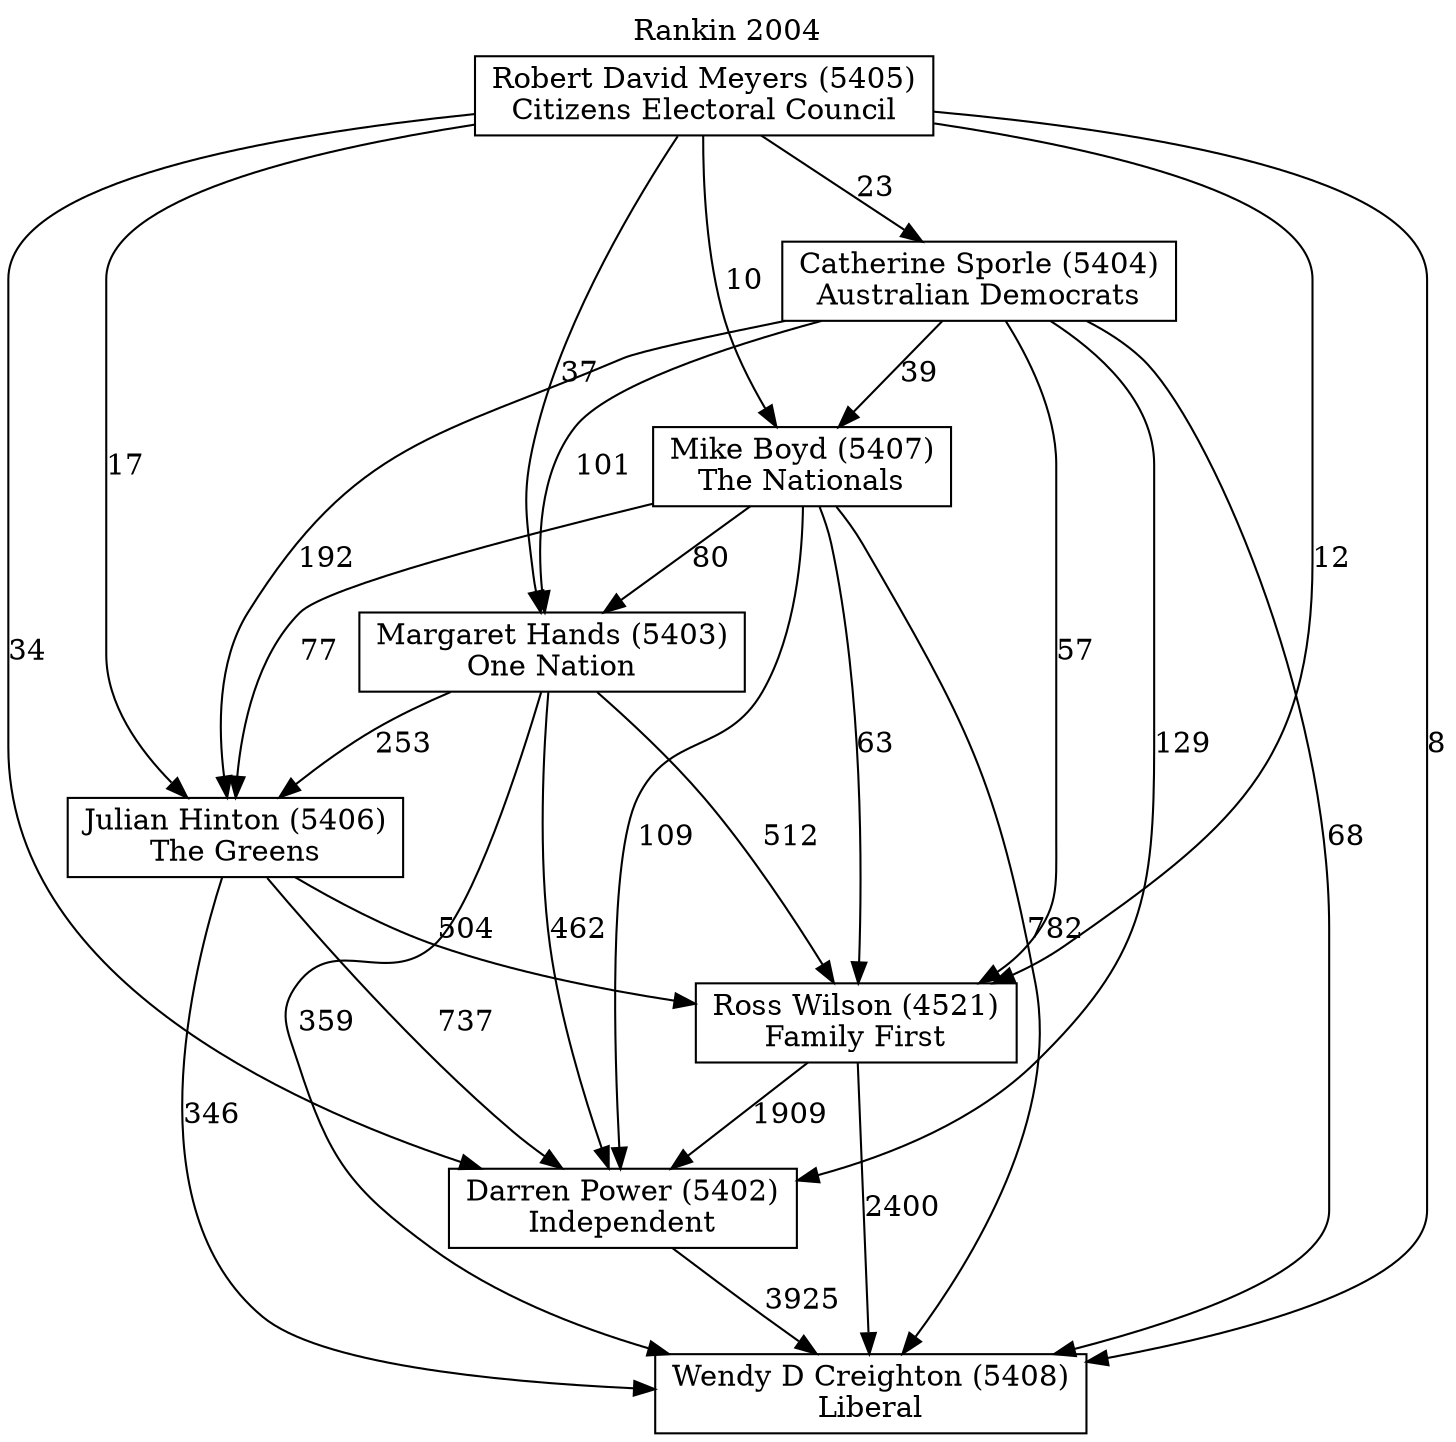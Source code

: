 // House preference flow
digraph "Wendy D Creighton (5408)_Rankin_2004" {
	graph [label="Rankin 2004" labelloc=t mclimit=10]
	node [shape=box]
	"Wendy D Creighton (5408)" [label="Wendy D Creighton (5408)
Liberal"]
	"Darren Power (5402)" [label="Darren Power (5402)
Independent"]
	"Ross Wilson (4521)" [label="Ross Wilson (4521)
Family First"]
	"Julian Hinton (5406)" [label="Julian Hinton (5406)
The Greens"]
	"Margaret Hands (5403)" [label="Margaret Hands (5403)
One Nation"]
	"Mike Boyd (5407)" [label="Mike Boyd (5407)
The Nationals"]
	"Catherine Sporle (5404)" [label="Catherine Sporle (5404)
Australian Democrats"]
	"Robert David Meyers (5405)" [label="Robert David Meyers (5405)
Citizens Electoral Council"]
	"Darren Power (5402)" -> "Wendy D Creighton (5408)" [label=3925]
	"Ross Wilson (4521)" -> "Darren Power (5402)" [label=1909]
	"Julian Hinton (5406)" -> "Ross Wilson (4521)" [label=504]
	"Margaret Hands (5403)" -> "Julian Hinton (5406)" [label=253]
	"Mike Boyd (5407)" -> "Margaret Hands (5403)" [label=80]
	"Catherine Sporle (5404)" -> "Mike Boyd (5407)" [label=39]
	"Robert David Meyers (5405)" -> "Catherine Sporle (5404)" [label=23]
	"Ross Wilson (4521)" -> "Wendy D Creighton (5408)" [label=2400]
	"Julian Hinton (5406)" -> "Wendy D Creighton (5408)" [label=346]
	"Margaret Hands (5403)" -> "Wendy D Creighton (5408)" [label=359]
	"Mike Boyd (5407)" -> "Wendy D Creighton (5408)" [label=782]
	"Catherine Sporle (5404)" -> "Wendy D Creighton (5408)" [label=68]
	"Robert David Meyers (5405)" -> "Wendy D Creighton (5408)" [label=8]
	"Robert David Meyers (5405)" -> "Mike Boyd (5407)" [label=10]
	"Catherine Sporle (5404)" -> "Margaret Hands (5403)" [label=101]
	"Robert David Meyers (5405)" -> "Margaret Hands (5403)" [label=37]
	"Mike Boyd (5407)" -> "Julian Hinton (5406)" [label=77]
	"Catherine Sporle (5404)" -> "Julian Hinton (5406)" [label=192]
	"Robert David Meyers (5405)" -> "Julian Hinton (5406)" [label=17]
	"Margaret Hands (5403)" -> "Ross Wilson (4521)" [label=512]
	"Mike Boyd (5407)" -> "Ross Wilson (4521)" [label=63]
	"Catherine Sporle (5404)" -> "Ross Wilson (4521)" [label=57]
	"Robert David Meyers (5405)" -> "Ross Wilson (4521)" [label=12]
	"Julian Hinton (5406)" -> "Darren Power (5402)" [label=737]
	"Margaret Hands (5403)" -> "Darren Power (5402)" [label=462]
	"Mike Boyd (5407)" -> "Darren Power (5402)" [label=109]
	"Catherine Sporle (5404)" -> "Darren Power (5402)" [label=129]
	"Robert David Meyers (5405)" -> "Darren Power (5402)" [label=34]
}
